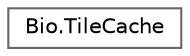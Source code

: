 digraph "Graphical Class Hierarchy"
{
 // LATEX_PDF_SIZE
  bgcolor="transparent";
  edge [fontname=Helvetica,fontsize=10,labelfontname=Helvetica,labelfontsize=10];
  node [fontname=Helvetica,fontsize=10,shape=box,height=0.2,width=0.4];
  rankdir="LR";
  Node0 [id="Node000000",label="Bio.TileCache",height=0.2,width=0.4,color="grey40", fillcolor="white", style="filled",URL="$class_bio_1_1_tile_cache.html",tooltip=" "];
}
